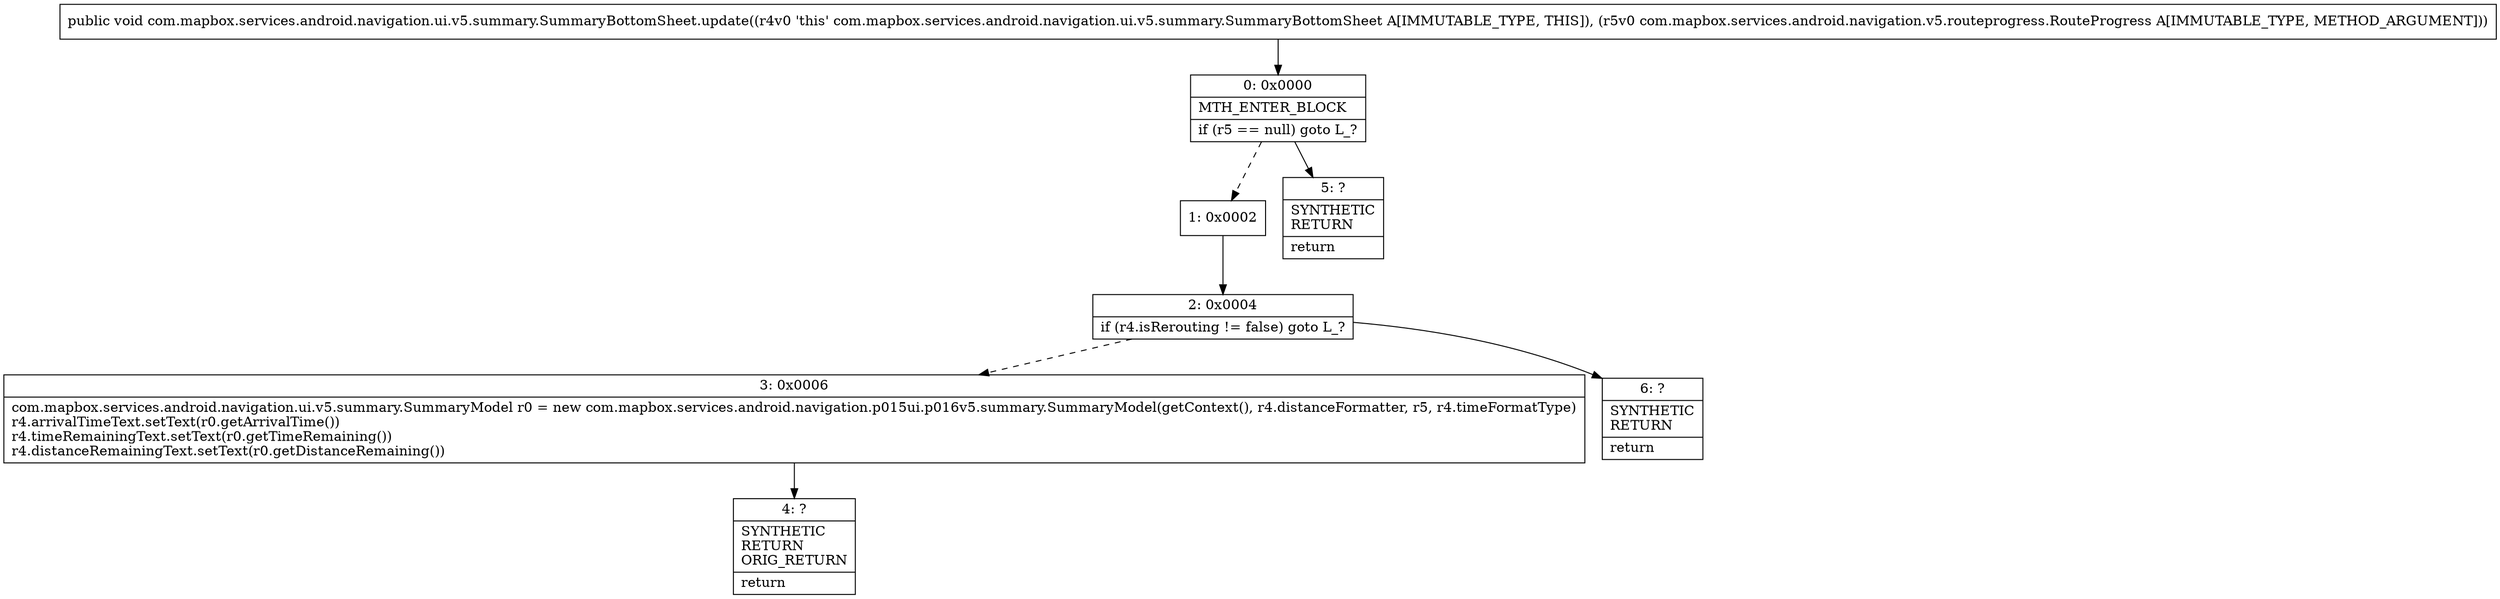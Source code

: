 digraph "CFG forcom.mapbox.services.android.navigation.ui.v5.summary.SummaryBottomSheet.update(Lcom\/mapbox\/services\/android\/navigation\/v5\/routeprogress\/RouteProgress;)V" {
Node_0 [shape=record,label="{0\:\ 0x0000|MTH_ENTER_BLOCK\l|if (r5 == null) goto L_?\l}"];
Node_1 [shape=record,label="{1\:\ 0x0002}"];
Node_2 [shape=record,label="{2\:\ 0x0004|if (r4.isRerouting != false) goto L_?\l}"];
Node_3 [shape=record,label="{3\:\ 0x0006|com.mapbox.services.android.navigation.ui.v5.summary.SummaryModel r0 = new com.mapbox.services.android.navigation.p015ui.p016v5.summary.SummaryModel(getContext(), r4.distanceFormatter, r5, r4.timeFormatType)\lr4.arrivalTimeText.setText(r0.getArrivalTime())\lr4.timeRemainingText.setText(r0.getTimeRemaining())\lr4.distanceRemainingText.setText(r0.getDistanceRemaining())\l}"];
Node_4 [shape=record,label="{4\:\ ?|SYNTHETIC\lRETURN\lORIG_RETURN\l|return\l}"];
Node_5 [shape=record,label="{5\:\ ?|SYNTHETIC\lRETURN\l|return\l}"];
Node_6 [shape=record,label="{6\:\ ?|SYNTHETIC\lRETURN\l|return\l}"];
MethodNode[shape=record,label="{public void com.mapbox.services.android.navigation.ui.v5.summary.SummaryBottomSheet.update((r4v0 'this' com.mapbox.services.android.navigation.ui.v5.summary.SummaryBottomSheet A[IMMUTABLE_TYPE, THIS]), (r5v0 com.mapbox.services.android.navigation.v5.routeprogress.RouteProgress A[IMMUTABLE_TYPE, METHOD_ARGUMENT])) }"];
MethodNode -> Node_0;
Node_0 -> Node_1[style=dashed];
Node_0 -> Node_5;
Node_1 -> Node_2;
Node_2 -> Node_3[style=dashed];
Node_2 -> Node_6;
Node_3 -> Node_4;
}

